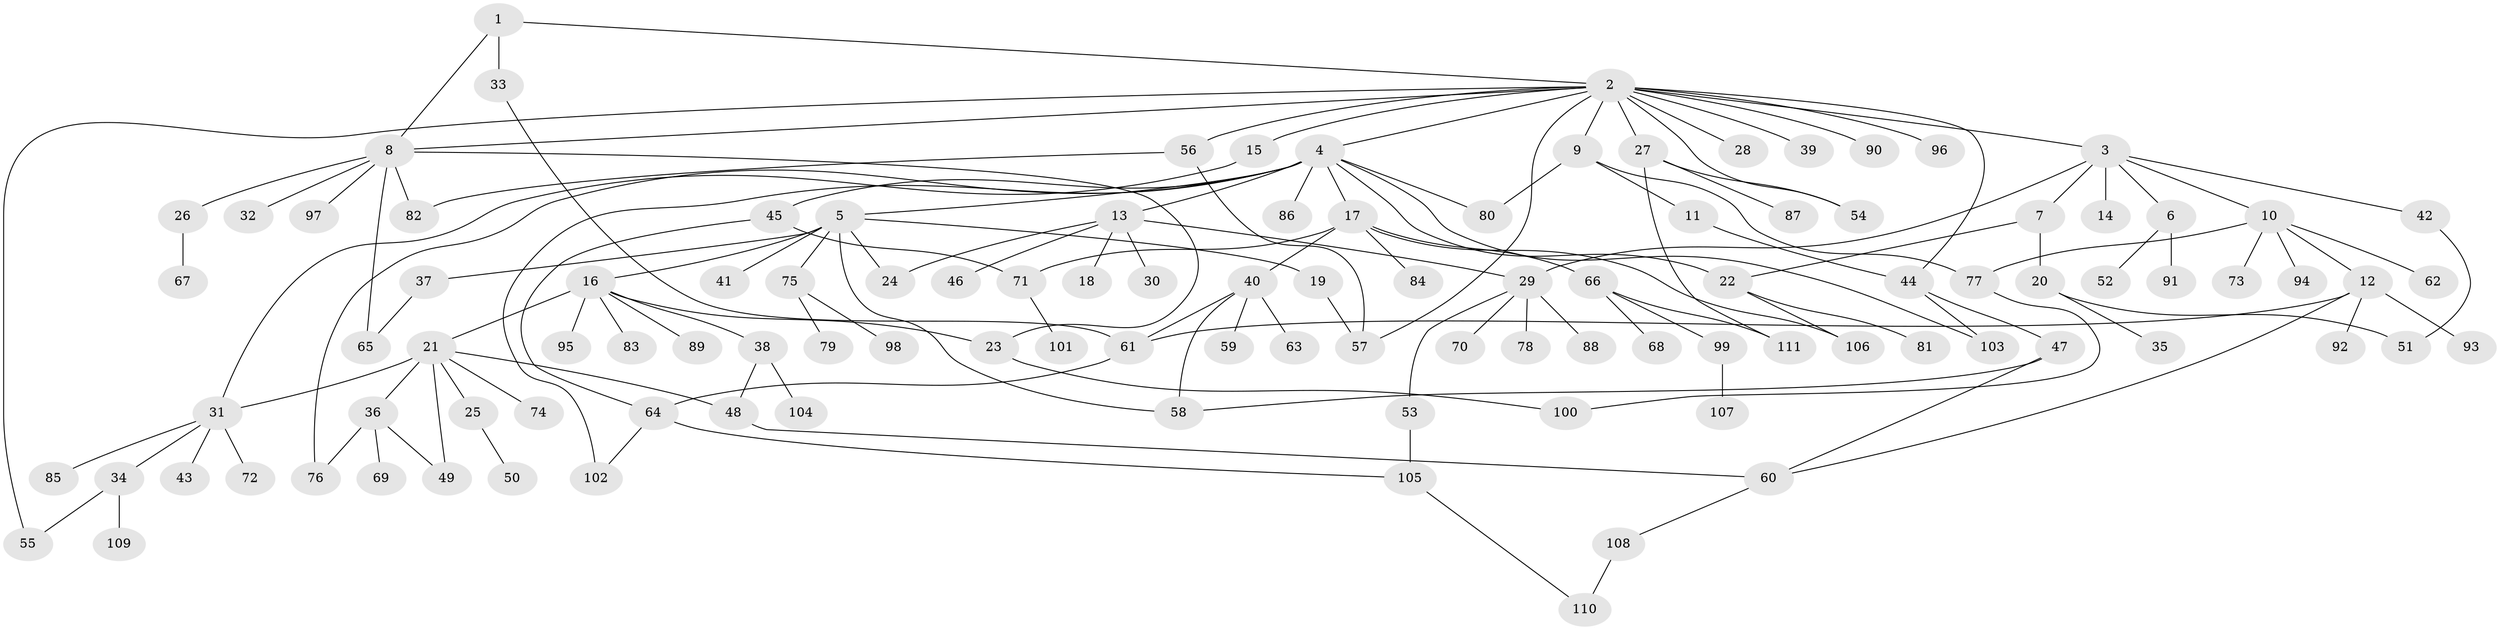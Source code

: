 // coarse degree distribution, {3: 0.1791044776119403, 6: 0.04477611940298507, 5: 0.08955223880597014, 2: 0.26865671641791045, 1: 0.2835820895522388, 7: 0.029850746268656716, 4: 0.07462686567164178, 10: 0.014925373134328358, 13: 0.014925373134328358}
// Generated by graph-tools (version 1.1) at 2025/36/03/04/25 23:36:49]
// undirected, 111 vertices, 144 edges
graph export_dot {
  node [color=gray90,style=filled];
  1;
  2;
  3;
  4;
  5;
  6;
  7;
  8;
  9;
  10;
  11;
  12;
  13;
  14;
  15;
  16;
  17;
  18;
  19;
  20;
  21;
  22;
  23;
  24;
  25;
  26;
  27;
  28;
  29;
  30;
  31;
  32;
  33;
  34;
  35;
  36;
  37;
  38;
  39;
  40;
  41;
  42;
  43;
  44;
  45;
  46;
  47;
  48;
  49;
  50;
  51;
  52;
  53;
  54;
  55;
  56;
  57;
  58;
  59;
  60;
  61;
  62;
  63;
  64;
  65;
  66;
  67;
  68;
  69;
  70;
  71;
  72;
  73;
  74;
  75;
  76;
  77;
  78;
  79;
  80;
  81;
  82;
  83;
  84;
  85;
  86;
  87;
  88;
  89;
  90;
  91;
  92;
  93;
  94;
  95;
  96;
  97;
  98;
  99;
  100;
  101;
  102;
  103;
  104;
  105;
  106;
  107;
  108;
  109;
  110;
  111;
  1 -- 2;
  1 -- 8;
  1 -- 33;
  2 -- 3;
  2 -- 4;
  2 -- 8;
  2 -- 9;
  2 -- 15;
  2 -- 27;
  2 -- 28;
  2 -- 39;
  2 -- 44;
  2 -- 54;
  2 -- 55;
  2 -- 56;
  2 -- 57;
  2 -- 90;
  2 -- 96;
  3 -- 6;
  3 -- 7;
  3 -- 10;
  3 -- 14;
  3 -- 29;
  3 -- 42;
  4 -- 5;
  4 -- 13;
  4 -- 17;
  4 -- 22;
  4 -- 45;
  4 -- 76;
  4 -- 80;
  4 -- 86;
  4 -- 102;
  4 -- 103;
  5 -- 16;
  5 -- 19;
  5 -- 24;
  5 -- 37;
  5 -- 41;
  5 -- 58;
  5 -- 75;
  6 -- 52;
  6 -- 91;
  7 -- 20;
  7 -- 22;
  8 -- 23;
  8 -- 26;
  8 -- 32;
  8 -- 65;
  8 -- 82;
  8 -- 97;
  9 -- 11;
  9 -- 77;
  9 -- 80;
  10 -- 12;
  10 -- 62;
  10 -- 73;
  10 -- 77;
  10 -- 94;
  11 -- 44;
  12 -- 60;
  12 -- 61;
  12 -- 92;
  12 -- 93;
  13 -- 18;
  13 -- 24;
  13 -- 29;
  13 -- 30;
  13 -- 46;
  15 -- 31;
  16 -- 21;
  16 -- 23;
  16 -- 38;
  16 -- 83;
  16 -- 89;
  16 -- 95;
  17 -- 40;
  17 -- 66;
  17 -- 71;
  17 -- 84;
  17 -- 106;
  19 -- 57;
  20 -- 35;
  20 -- 51;
  21 -- 25;
  21 -- 31;
  21 -- 36;
  21 -- 48;
  21 -- 49;
  21 -- 74;
  22 -- 81;
  22 -- 106;
  23 -- 100;
  25 -- 50;
  26 -- 67;
  27 -- 54;
  27 -- 87;
  27 -- 111;
  29 -- 53;
  29 -- 70;
  29 -- 78;
  29 -- 88;
  31 -- 34;
  31 -- 43;
  31 -- 72;
  31 -- 85;
  33 -- 61;
  34 -- 55;
  34 -- 109;
  36 -- 49;
  36 -- 69;
  36 -- 76;
  37 -- 65;
  38 -- 48;
  38 -- 104;
  40 -- 58;
  40 -- 59;
  40 -- 61;
  40 -- 63;
  42 -- 51;
  44 -- 47;
  44 -- 103;
  45 -- 64;
  45 -- 71;
  47 -- 58;
  47 -- 60;
  48 -- 60;
  53 -- 105;
  56 -- 57;
  56 -- 82;
  60 -- 108;
  61 -- 64;
  64 -- 102;
  64 -- 105;
  66 -- 68;
  66 -- 99;
  66 -- 111;
  71 -- 101;
  75 -- 79;
  75 -- 98;
  77 -- 100;
  99 -- 107;
  105 -- 110;
  108 -- 110;
}
